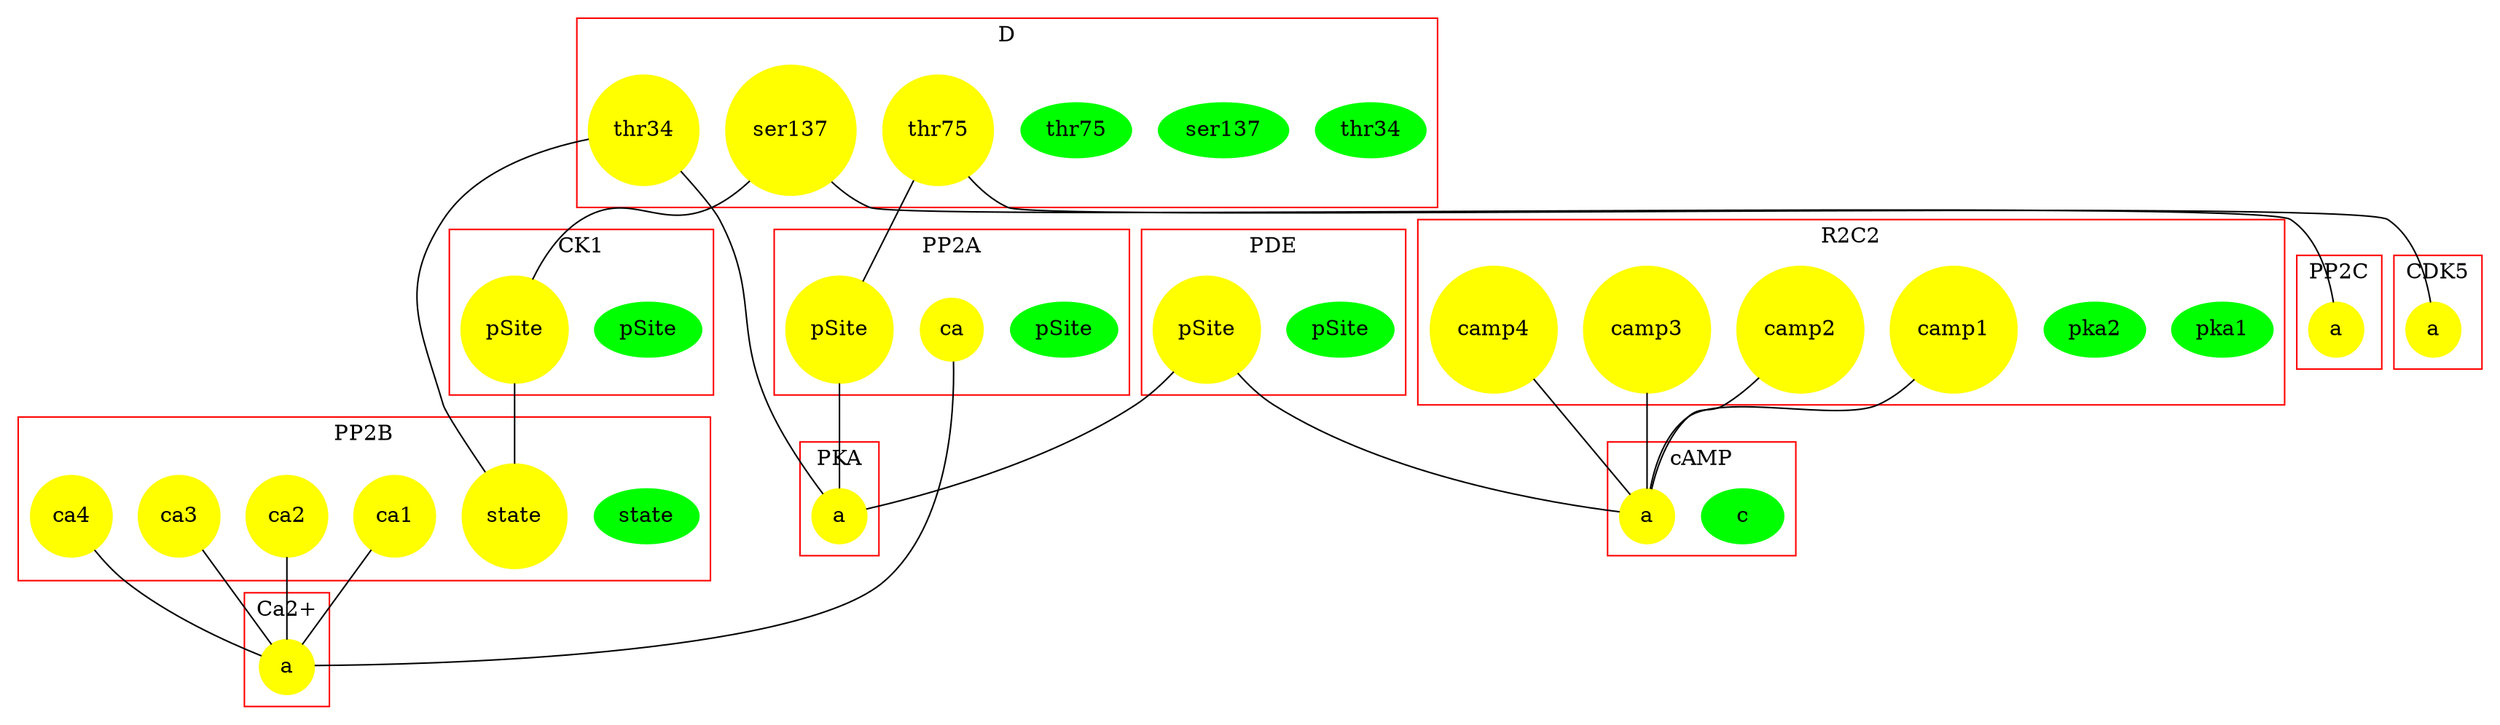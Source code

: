 #This file has been computed by KaSa: a Static Analyzer for Kappa (Kappa Static Analyzer (DomainBased-3070-gd512f4ac0))
#Download sources/binaries at https://github.com/Kappa-Dev/KaSim
#
#Analysis launched at 2017/08/07 16:01:22 (GMT+1) on fewpills
#Command line is: KaSa FINALrates_thr75inhibition.ka FINALrules_thr75inhibition_PKArulesDiff.ka init.ka obs_phosphoSites_22.ka stimuli_pulse_spikes_CaWithRates.ka --do-all
#
#This file contains the description of the contact map in dot.
#Please use graphviz (http://www.graphviz.org) or OmniGraffle to export it to a PDF
#
graph G{ 
subgraph cluster0 {
   0.0 [style = filled label = "thr34" shape =ellipse color = green size = "5"]
   0.1 [style = filled label = "ser137" shape =ellipse color = green size = "5"]
   0.2 [style = filled label = "thr75" shape =ellipse color = green size = "5"]
   0.3 [style = filled label = "thr75" shape =circle color = yellow size = "5"]
   0.4 [style = filled label = "ser137" shape =circle color = yellow size = "5"]
   0.5 [style = filled label = "thr34" shape =circle color = yellow size = "5"]
label =  "D";  shape = rectangle; color = red
} ; 
subgraph cluster1 {
   1.0 [style = filled label = "a" shape =circle color = yellow size = "5"]
label =  "CDK5";  shape = rectangle; color = red
} ; 
subgraph cluster2 {
   2.0 [style = filled label = "pSite" shape =ellipse color = green size = "5"]
   2.1 [style = filled label = "pSite" shape =circle color = yellow size = "5"]
label =  "CK1";  shape = rectangle; color = red
} ; 
subgraph cluster3 {
   3.0 [style = filled label = "pSite" shape =ellipse color = green size = "5"]
   3.1 [style = filled label = "pSite" shape =circle color = yellow size = "5"]
label =  "PDE";  shape = rectangle; color = red
} ; 
subgraph cluster4 {
   4.0 [style = filled label = "pSite" shape =ellipse color = green size = "5"]
   4.1 [style = filled label = "pSite" shape =circle color = yellow size = "5"]
   4.2 [style = filled label = "ca" shape =circle color = yellow size = "5"]
label =  "PP2A";  shape = rectangle; color = red
} ; 
subgraph cluster5 {
   5.0 [style = filled label = "state" shape =ellipse color = green size = "5"]
   5.1 [style = filled label = "state" shape =circle color = yellow size = "5"]
   5.2 [style = filled label = "ca1" shape =circle color = yellow size = "5"]
   5.3 [style = filled label = "ca2" shape =circle color = yellow size = "5"]
   5.4 [style = filled label = "ca3" shape =circle color = yellow size = "5"]
   5.5 [style = filled label = "ca4" shape =circle color = yellow size = "5"]
label =  "PP2B";  shape = rectangle; color = red
} ; 
subgraph cluster6 {
   6.0 [style = filled label = "a" shape =circle color = yellow size = "5"]
label =  "PP2C";  shape = rectangle; color = red
} ; 
subgraph cluster7 {
   7.0 [style = filled label = "pka1" shape =ellipse color = green size = "5"]
   7.1 [style = filled label = "pka2" shape =ellipse color = green size = "5"]
   7.2 [style = filled label = "camp1" shape =circle color = yellow size = "5"]
   7.3 [style = filled label = "camp2" shape =circle color = yellow size = "5"]
   7.4 [style = filled label = "camp3" shape =circle color = yellow size = "5"]
   7.5 [style = filled label = "camp4" shape =circle color = yellow size = "5"]
label =  "R2C2";  shape = rectangle; color = red
} ; 
subgraph cluster8 {
   8.0 [style = filled label = "a" shape =circle color = yellow size = "5"]
label =  "PKA";  shape = rectangle; color = red
} ; 
subgraph cluster9 {
   9.0 [style = filled label = "a" shape =circle color = yellow size = "5"]
label =  "Ca2+";  shape = rectangle; color = red
} ; 
subgraph cluster10 {
   10.0 [style = filled label = "c" shape =ellipse color = green size = "5"]
   10.1 [style = filled label = "a" shape =circle color = yellow size = "5"]
label =  "cAMP";  shape = rectangle; color = red
} ; 
0.3 -- 1.0
0.3 -- 4.1
0.4 -- 2.1
0.4 -- 6.0
0.5 -- 8.0
0.5 -- 5.1
2.1 -- 5.1
3.1 -- 8.0
3.1 -- 10.1
4.1 -- 8.0
4.2 -- 9.0
5.2 -- 9.0
5.3 -- 9.0
5.4 -- 9.0
5.5 -- 9.0
7.2 -- 10.1
7.3 -- 10.1
7.4 -- 10.1
7.5 -- 10.1
}
